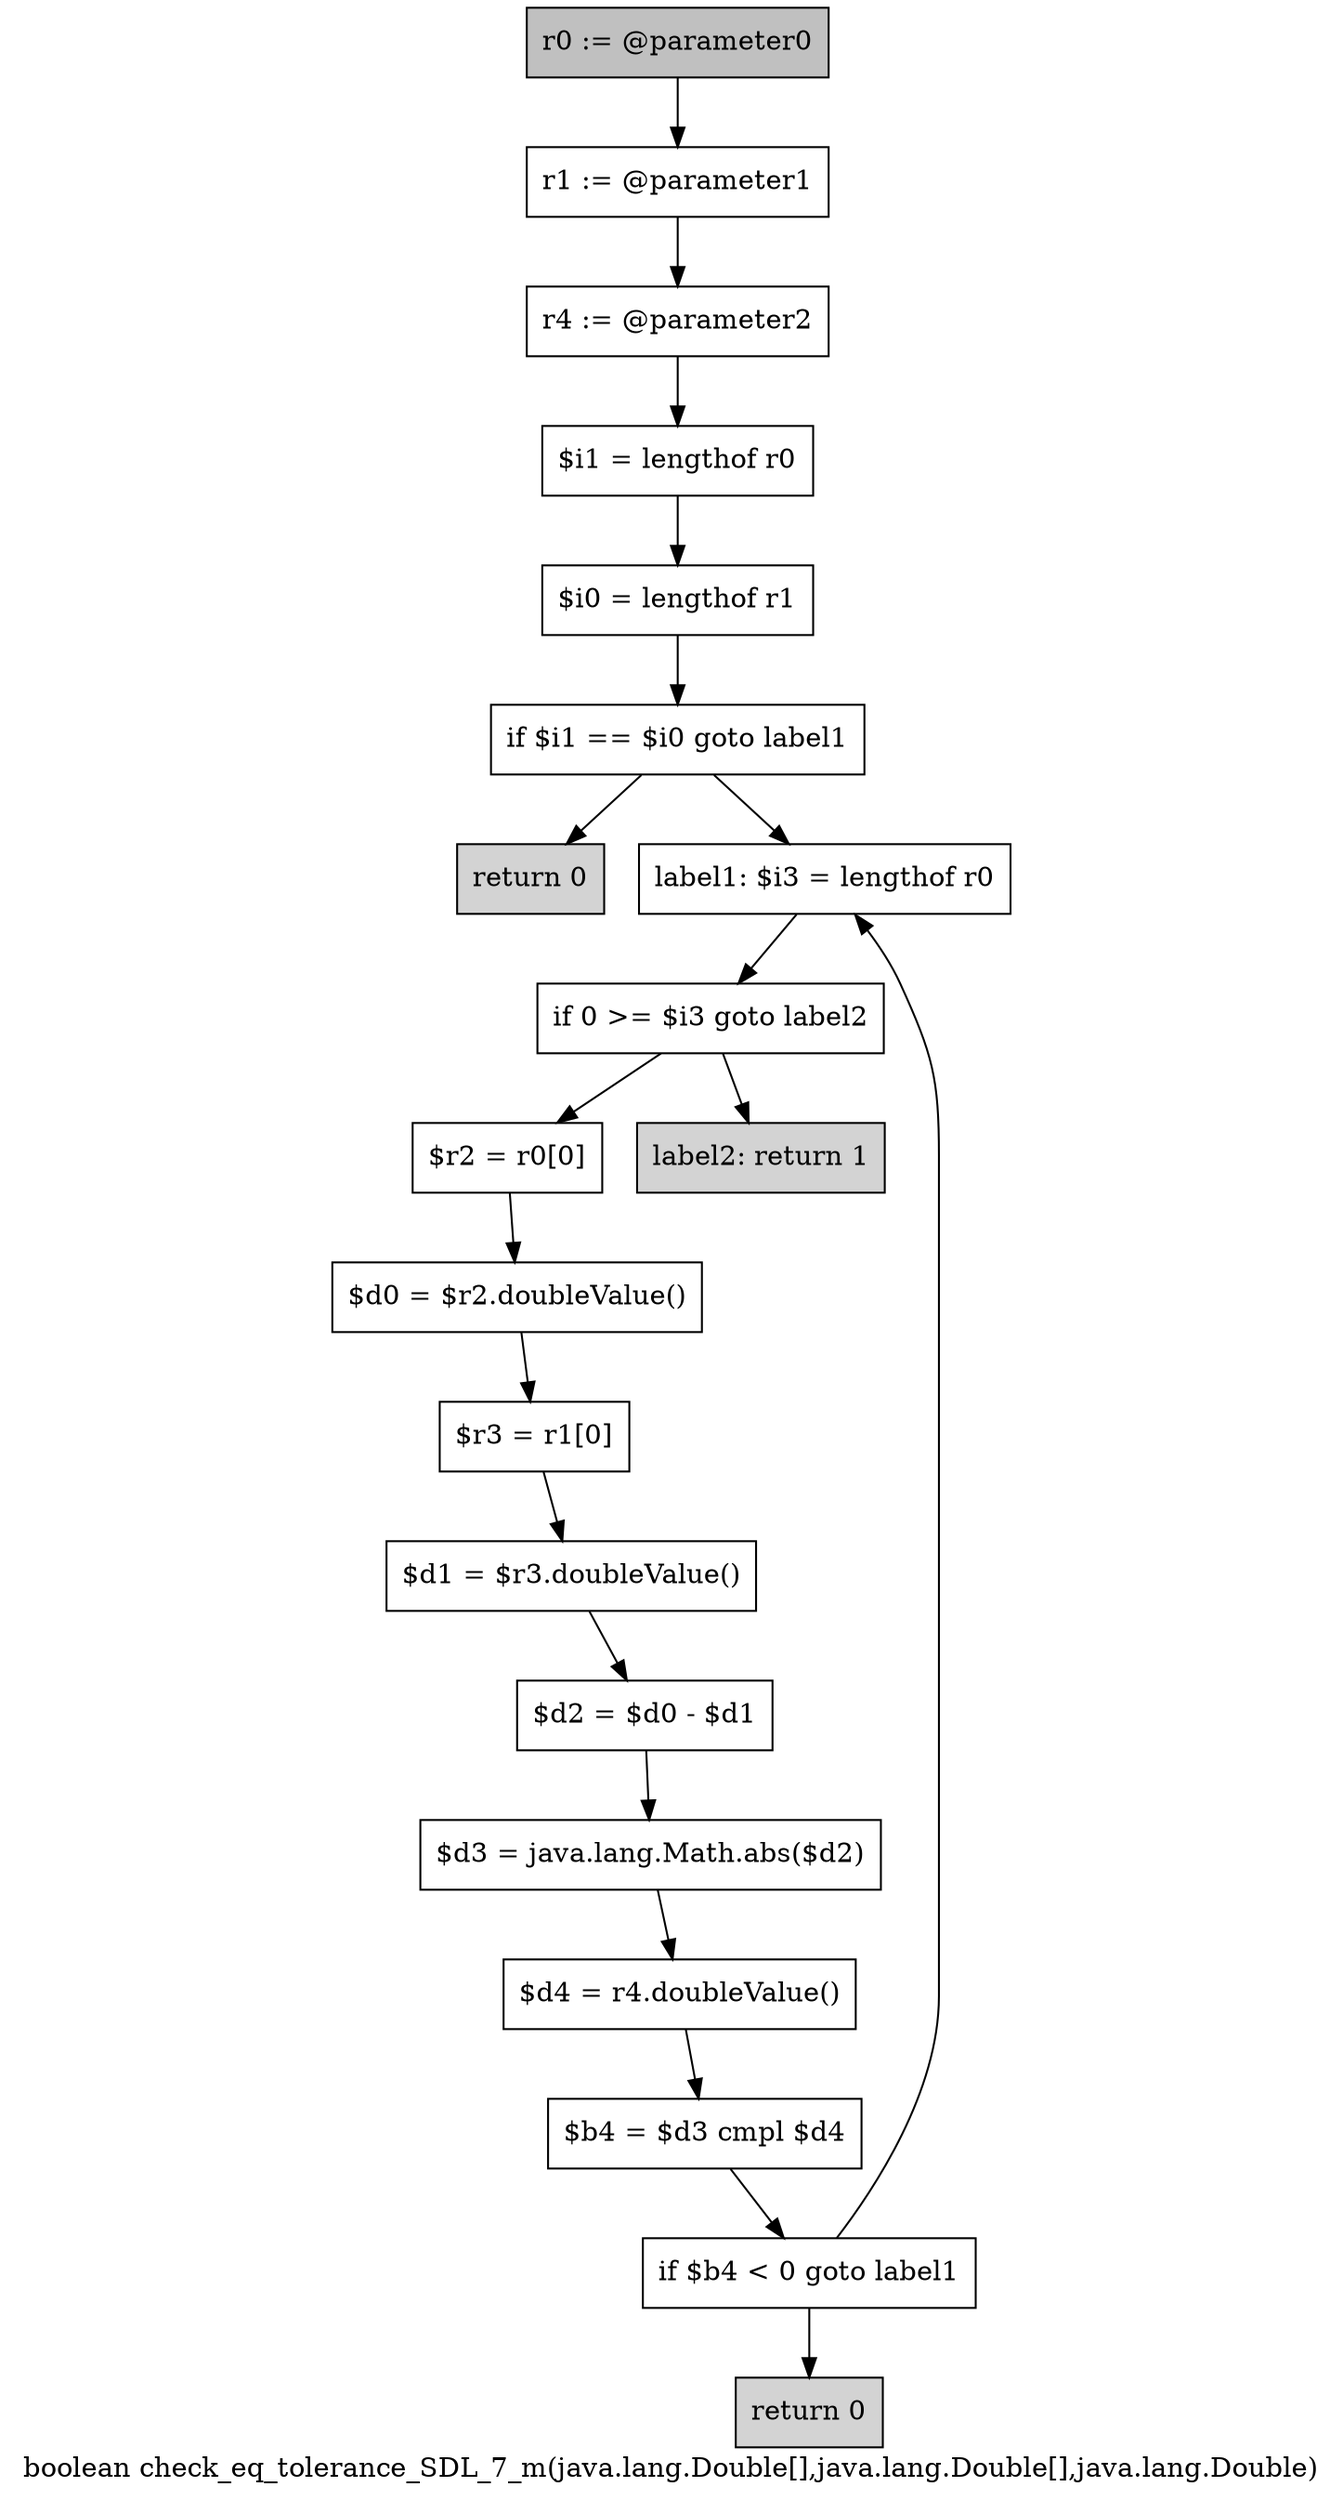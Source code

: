 digraph "boolean check_eq_tolerance_SDL_7_m(java.lang.Double[],java.lang.Double[],java.lang.Double)" {
    label="boolean check_eq_tolerance_SDL_7_m(java.lang.Double[],java.lang.Double[],java.lang.Double)";
    node [shape=box];
    "0" [style=filled,fillcolor=gray,label="r0 := @parameter0",];
    "1" [label="r1 := @parameter1",];
    "0"->"1";
    "2" [label="r4 := @parameter2",];
    "1"->"2";
    "3" [label="$i1 = lengthof r0",];
    "2"->"3";
    "4" [label="$i0 = lengthof r1",];
    "3"->"4";
    "5" [label="if $i1 == $i0 goto label1",];
    "4"->"5";
    "6" [style=filled,fillcolor=lightgray,label="return 0",];
    "5"->"6";
    "7" [label="label1: $i3 = lengthof r0",];
    "5"->"7";
    "8" [label="if 0 >= $i3 goto label2",];
    "7"->"8";
    "9" [label="$r2 = r0[0]",];
    "8"->"9";
    "19" [style=filled,fillcolor=lightgray,label="label2: return 1",];
    "8"->"19";
    "10" [label="$d0 = $r2.doubleValue()",];
    "9"->"10";
    "11" [label="$r3 = r1[0]",];
    "10"->"11";
    "12" [label="$d1 = $r3.doubleValue()",];
    "11"->"12";
    "13" [label="$d2 = $d0 - $d1",];
    "12"->"13";
    "14" [label="$d3 = java.lang.Math.abs($d2)",];
    "13"->"14";
    "15" [label="$d4 = r4.doubleValue()",];
    "14"->"15";
    "16" [label="$b4 = $d3 cmpl $d4",];
    "15"->"16";
    "17" [label="if $b4 < 0 goto label1",];
    "16"->"17";
    "17"->"7";
    "18" [style=filled,fillcolor=lightgray,label="return 0",];
    "17"->"18";
}
